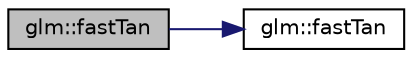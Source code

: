 digraph "glm::fastTan"
{
 // LATEX_PDF_SIZE
  edge [fontname="Helvetica",fontsize="10",labelfontname="Helvetica",labelfontsize="10"];
  node [fontname="Helvetica",fontsize="10",shape=record];
  rankdir="LR";
  Node1 [label="glm::fastTan",height=0.2,width=0.4,color="black", fillcolor="grey75", style="filled", fontcolor="black",tooltip=" "];
  Node1 -> Node2 [color="midnightblue",fontsize="10",style="solid",fontname="Helvetica"];
  Node2 [label="glm::fastTan",height=0.2,width=0.4,color="black", fillcolor="white", style="filled",URL="$group__gtx__fast__trigonometry.html#gaf29b9c1101a10007b4f79ee89df27ba2",tooltip=" "];
}
